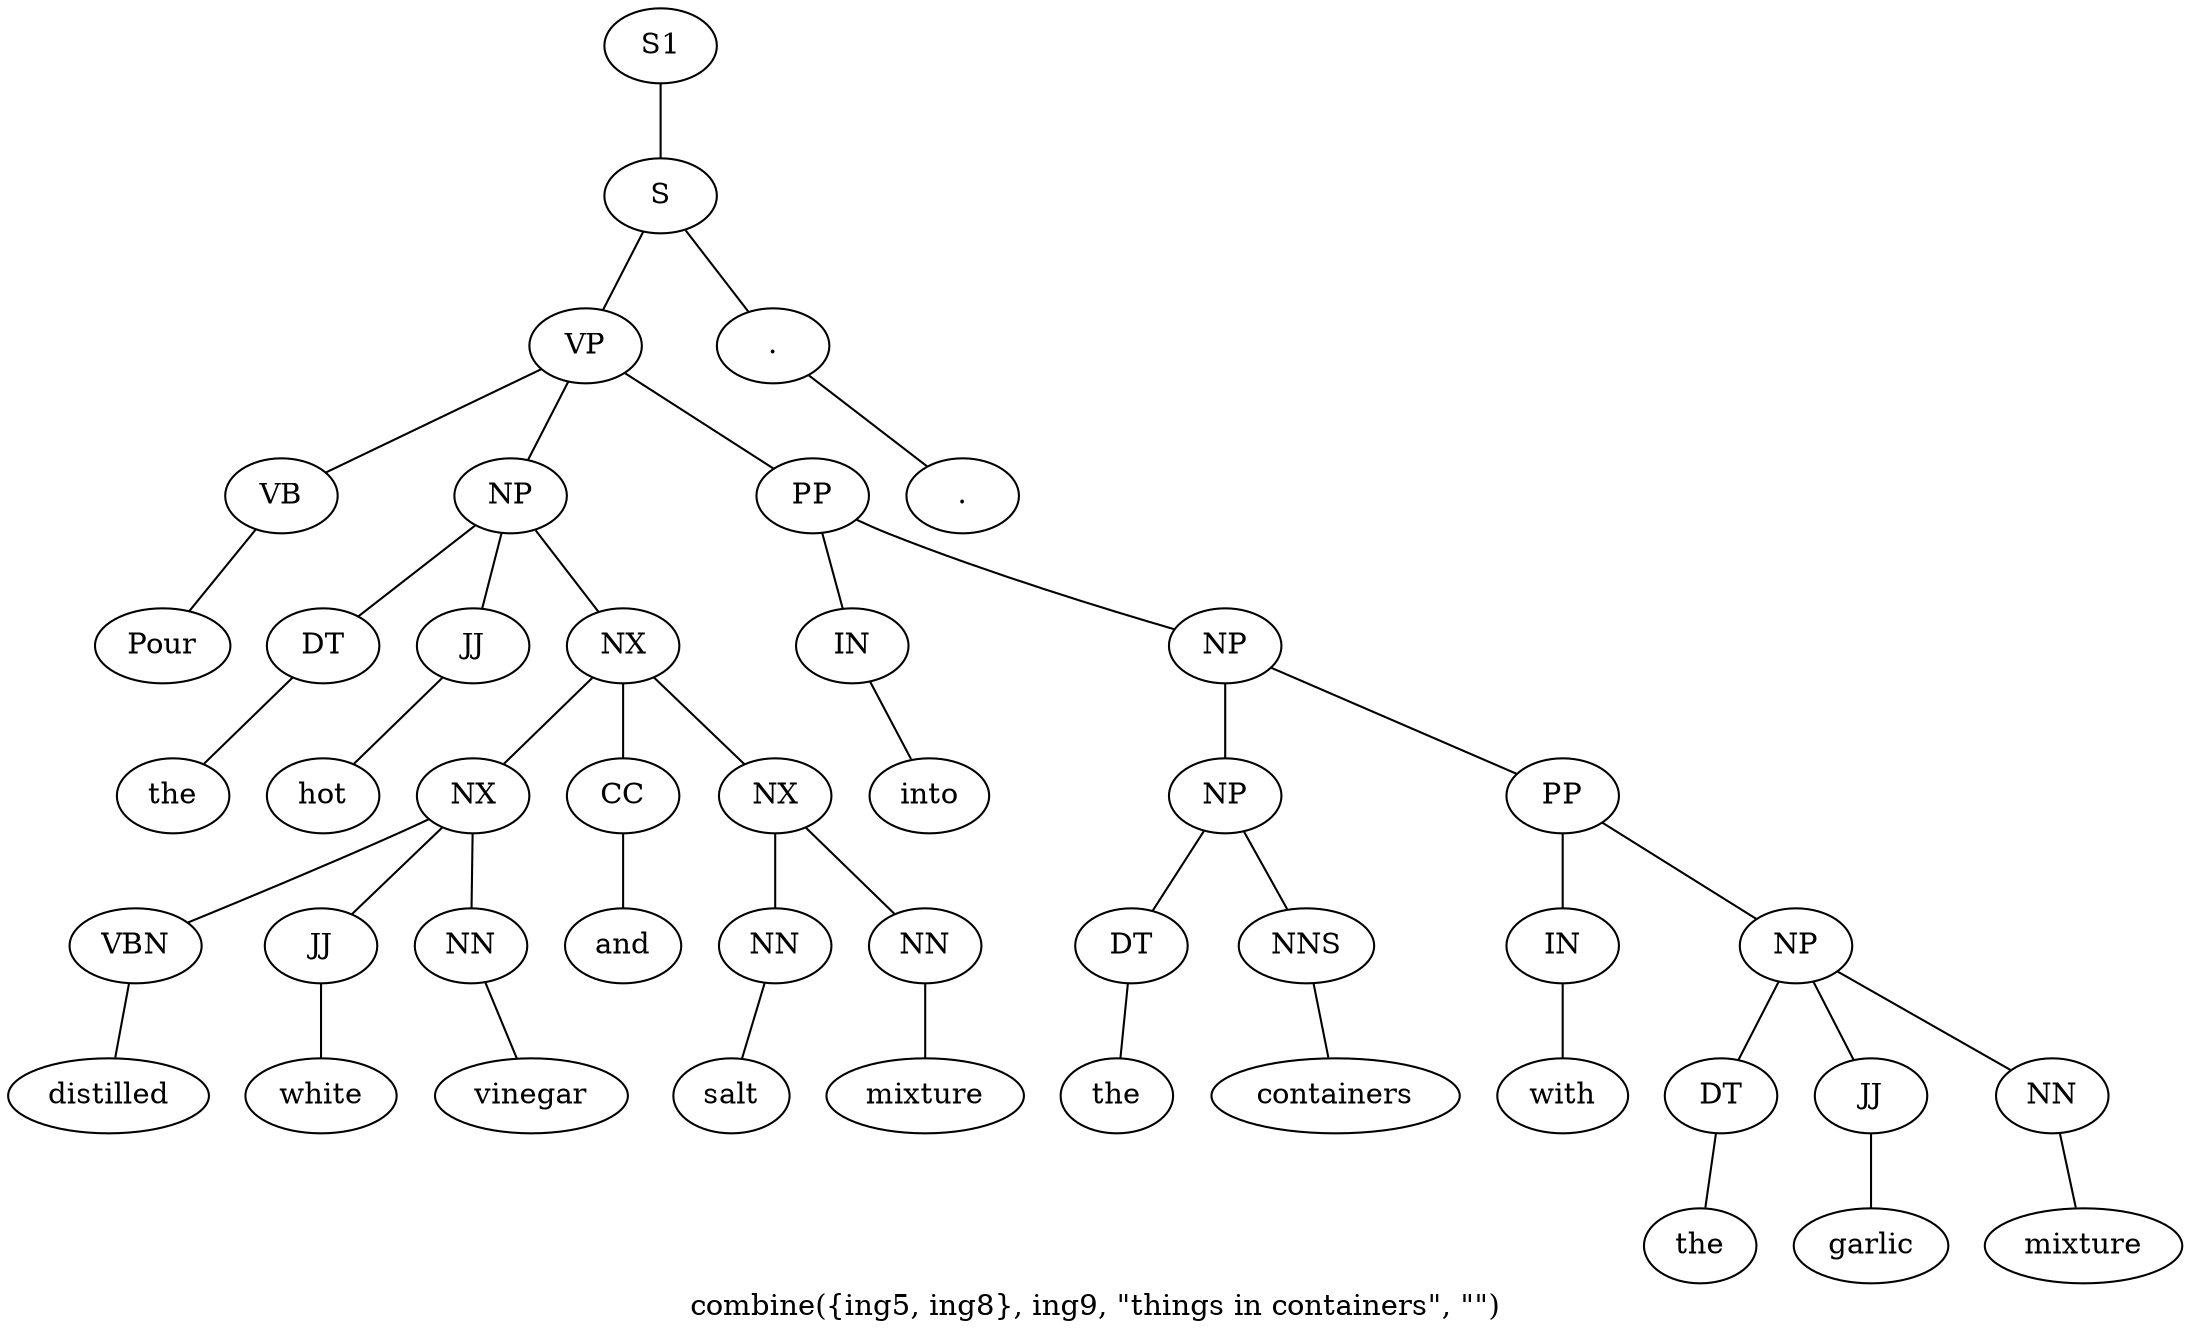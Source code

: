 graph SyntaxGraph {
	label = "combine({ing5, ing8}, ing9, \"things in containers\", \"\")";
	Node0 [label="S1"];
	Node1 [label="S"];
	Node2 [label="VP"];
	Node3 [label="VB"];
	Node4 [label="Pour"];
	Node5 [label="NP"];
	Node6 [label="DT"];
	Node7 [label="the"];
	Node8 [label="JJ"];
	Node9 [label="hot"];
	Node10 [label="NX"];
	Node11 [label="NX"];
	Node12 [label="VBN"];
	Node13 [label="distilled"];
	Node14 [label="JJ"];
	Node15 [label="white"];
	Node16 [label="NN"];
	Node17 [label="vinegar"];
	Node18 [label="CC"];
	Node19 [label="and"];
	Node20 [label="NX"];
	Node21 [label="NN"];
	Node22 [label="salt"];
	Node23 [label="NN"];
	Node24 [label="mixture"];
	Node25 [label="PP"];
	Node26 [label="IN"];
	Node27 [label="into"];
	Node28 [label="NP"];
	Node29 [label="NP"];
	Node30 [label="DT"];
	Node31 [label="the"];
	Node32 [label="NNS"];
	Node33 [label="containers"];
	Node34 [label="PP"];
	Node35 [label="IN"];
	Node36 [label="with"];
	Node37 [label="NP"];
	Node38 [label="DT"];
	Node39 [label="the"];
	Node40 [label="JJ"];
	Node41 [label="garlic"];
	Node42 [label="NN"];
	Node43 [label="mixture"];
	Node44 [label="."];
	Node45 [label="."];

	Node0 -- Node1;
	Node1 -- Node2;
	Node1 -- Node44;
	Node2 -- Node3;
	Node2 -- Node5;
	Node2 -- Node25;
	Node3 -- Node4;
	Node5 -- Node6;
	Node5 -- Node8;
	Node5 -- Node10;
	Node6 -- Node7;
	Node8 -- Node9;
	Node10 -- Node11;
	Node10 -- Node18;
	Node10 -- Node20;
	Node11 -- Node12;
	Node11 -- Node14;
	Node11 -- Node16;
	Node12 -- Node13;
	Node14 -- Node15;
	Node16 -- Node17;
	Node18 -- Node19;
	Node20 -- Node21;
	Node20 -- Node23;
	Node21 -- Node22;
	Node23 -- Node24;
	Node25 -- Node26;
	Node25 -- Node28;
	Node26 -- Node27;
	Node28 -- Node29;
	Node28 -- Node34;
	Node29 -- Node30;
	Node29 -- Node32;
	Node30 -- Node31;
	Node32 -- Node33;
	Node34 -- Node35;
	Node34 -- Node37;
	Node35 -- Node36;
	Node37 -- Node38;
	Node37 -- Node40;
	Node37 -- Node42;
	Node38 -- Node39;
	Node40 -- Node41;
	Node42 -- Node43;
	Node44 -- Node45;
}